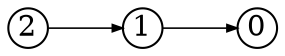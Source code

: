 digraph{
  rankdir=LR
  node [shape=circle,fixedsize=true,width=.26]
  edge [penwidth=0.75,arrowsize=0.5]
  2 -> {1}
  1 -> {0}
  0 -> {}
}
